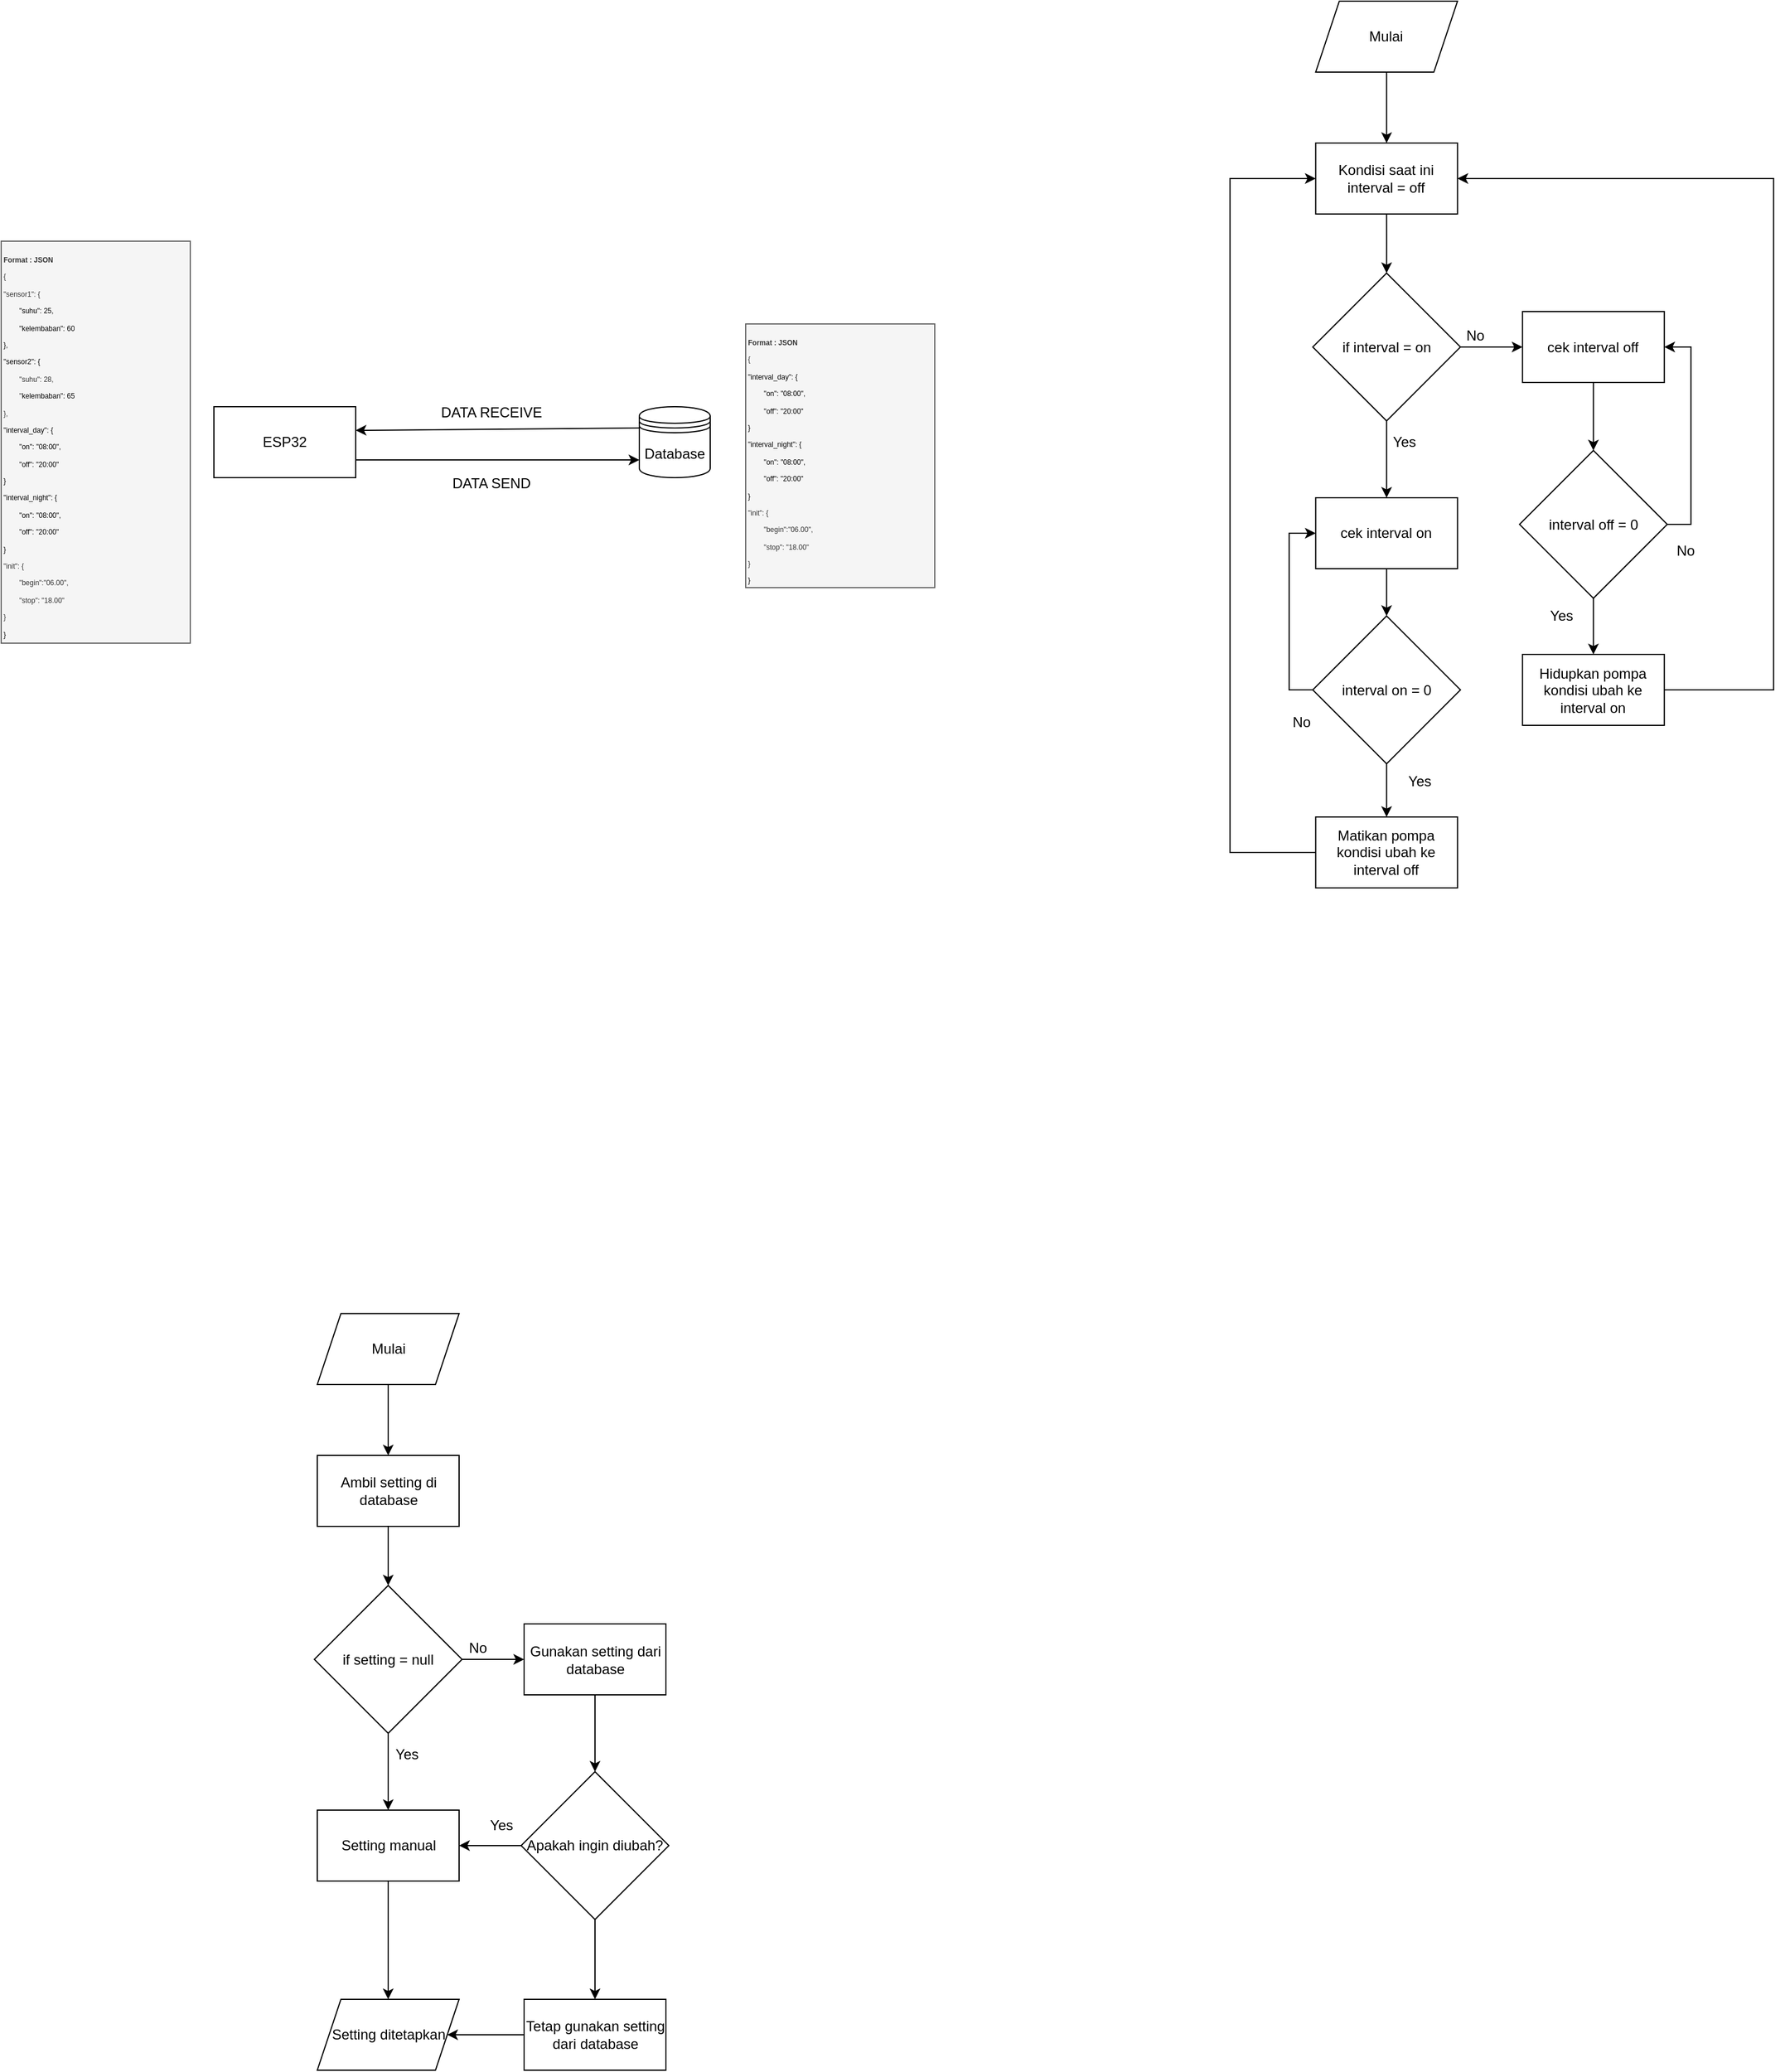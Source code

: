 <mxfile version="26.0.7">
  <diagram name="Page-1" id="QYykY3pMjm5H_T9S81lt">
    <mxGraphModel dx="2243" dy="2203" grid="1" gridSize="10" guides="1" tooltips="1" connect="1" arrows="1" fold="1" page="1" pageScale="1" pageWidth="850" pageHeight="1100" math="0" shadow="0">
      <root>
        <mxCell id="0" />
        <mxCell id="1" parent="0" />
        <mxCell id="L31MhltJ1lk3ZA7Ocww6-1" value="ESP32" style="rounded=0;whiteSpace=wrap;html=1;" vertex="1" parent="1">
          <mxGeometry x="210" y="493" width="120" height="60" as="geometry" />
        </mxCell>
        <mxCell id="L31MhltJ1lk3ZA7Ocww6-3" value="Database" style="shape=datastore;whiteSpace=wrap;html=1;" vertex="1" parent="1">
          <mxGeometry x="570" y="493" width="60" height="60" as="geometry" />
        </mxCell>
        <mxCell id="L31MhltJ1lk3ZA7Ocww6-6" value="" style="endArrow=classic;html=1;rounded=0;exitX=1;exitY=0.75;exitDx=0;exitDy=0;" edge="1" parent="1" source="L31MhltJ1lk3ZA7Ocww6-1">
          <mxGeometry width="50" height="50" relative="1" as="geometry">
            <mxPoint x="550" y="493" as="sourcePoint" />
            <mxPoint x="570" y="538" as="targetPoint" />
          </mxGeometry>
        </mxCell>
        <mxCell id="L31MhltJ1lk3ZA7Ocww6-7" value="" style="endArrow=classic;html=1;rounded=0;exitX=0;exitY=0.3;exitDx=0;exitDy=0;" edge="1" parent="1" source="L31MhltJ1lk3ZA7Ocww6-3">
          <mxGeometry width="50" height="50" relative="1" as="geometry">
            <mxPoint x="550" y="493" as="sourcePoint" />
            <mxPoint x="330" y="513" as="targetPoint" />
          </mxGeometry>
        </mxCell>
        <mxCell id="L31MhltJ1lk3ZA7Ocww6-9" value="DATA RECEIVE" style="text;html=1;align=center;verticalAlign=middle;whiteSpace=wrap;rounded=0;" vertex="1" parent="1">
          <mxGeometry x="390" y="483" width="110" height="30" as="geometry" />
        </mxCell>
        <mxCell id="L31MhltJ1lk3ZA7Ocww6-10" value="DATA SEND" style="text;html=1;align=center;verticalAlign=middle;whiteSpace=wrap;rounded=0;" vertex="1" parent="1">
          <mxGeometry x="390" y="543" width="110" height="30" as="geometry" />
        </mxCell>
        <mxCell id="L31MhltJ1lk3ZA7Ocww6-11" value="&lt;font style=&quot;font-size: 6px;&quot;&gt;&lt;b&gt;Format : JSON&lt;/b&gt;&lt;/font&gt;&lt;div&gt;&lt;span class=&quot;hljs-punctuation&quot;&gt;&lt;font style=&quot;font-size: 6px;&quot;&gt;{&lt;/font&gt;&lt;/span&gt;&lt;/div&gt;&lt;div&gt;&lt;font style=&quot;font-size: 6px;&quot;&gt;&lt;span class=&quot;hljs-attr&quot;&gt;&quot;sensor1&quot;&lt;/span&gt;&lt;span class=&quot;hljs-punctuation&quot;&gt;:&lt;/span&gt;&amp;nbsp;&lt;span class=&quot;hljs-punctuation&quot;&gt;{&lt;/span&gt;&amp;nbsp;&lt;/font&gt;&lt;/div&gt;&lt;div&gt;&lt;span style=&quot;font-size: 6px; background-color: transparent; color: light-dark(rgb(0, 0, 0), rgb(255, 255, 255));&quot; class=&quot;hljs-attr&quot;&gt;&lt;span style=&quot;white-space: pre;&quot;&gt;&#x9;&lt;/span&gt;&quot;suhu&quot;&lt;/span&gt;&lt;span style=&quot;font-size: 6px; background-color: transparent; color: light-dark(rgb(0, 0, 0), rgb(255, 255, 255));&quot; class=&quot;hljs-punctuation&quot;&gt;:&lt;/span&gt;&lt;span style=&quot;font-size: 6px; background-color: transparent; color: light-dark(rgb(0, 0, 0), rgb(255, 255, 255));&quot;&gt; &lt;/span&gt;&lt;span style=&quot;font-size: 6px; background-color: transparent; color: light-dark(rgb(0, 0, 0), rgb(255, 255, 255));&quot; class=&quot;hljs-number&quot;&gt;25&lt;/span&gt;&lt;span style=&quot;font-size: 6px; background-color: transparent; color: light-dark(rgb(0, 0, 0), rgb(255, 255, 255));&quot; class=&quot;hljs-punctuation&quot;&gt;,&lt;/span&gt;&lt;span style=&quot;font-size: 6px; background-color: transparent; color: light-dark(rgb(0, 0, 0), rgb(255, 255, 255));&quot;&gt;&amp;nbsp;&lt;/span&gt;&lt;/div&gt;&lt;div&gt;&lt;span style=&quot;font-size: 6px; background-color: transparent; color: light-dark(rgb(0, 0, 0), rgb(255, 255, 255));&quot;&gt;&lt;/span&gt;&lt;span style=&quot;font-size: 6px; background-color: transparent; color: light-dark(rgb(0, 0, 0), rgb(255, 255, 255));&quot; class=&quot;hljs-attr&quot;&gt;&lt;span style=&quot;white-space: pre;&quot;&gt;&#x9;&lt;/span&gt;&quot;kelembaban&quot;&lt;/span&gt;&lt;span style=&quot;font-size: 6px; background-color: transparent; color: light-dark(rgb(0, 0, 0), rgb(255, 255, 255));&quot; class=&quot;hljs-punctuation&quot;&gt;:&lt;/span&gt;&lt;span style=&quot;font-size: 6px; background-color: transparent; color: light-dark(rgb(0, 0, 0), rgb(255, 255, 255));&quot;&gt; &lt;/span&gt;&lt;span style=&quot;font-size: 6px; background-color: transparent; color: light-dark(rgb(0, 0, 0), rgb(255, 255, 255));&quot; class=&quot;hljs-number&quot;&gt;60&lt;/span&gt;&lt;span style=&quot;font-size: 6px; background-color: transparent; color: light-dark(rgb(0, 0, 0), rgb(255, 255, 255));&quot;&gt;&lt;br&gt;  &lt;/span&gt;&lt;span style=&quot;font-size: 6px; background-color: transparent; color: light-dark(rgb(0, 0, 0), rgb(255, 255, 255));&quot; class=&quot;hljs-punctuation&quot;&gt;}&lt;/span&gt;&lt;span style=&quot;font-size: 6px; background-color: transparent; color: light-dark(rgb(0, 0, 0), rgb(255, 255, 255));&quot; class=&quot;hljs-punctuation&quot;&gt;,&lt;/span&gt;&lt;span style=&quot;font-size: 6px; background-color: transparent; color: light-dark(rgb(0, 0, 0), rgb(255, 255, 255));&quot;&gt;&amp;nbsp;&lt;/span&gt;&lt;/div&gt;&lt;div&gt;&lt;span style=&quot;font-size: 6px; background-color: transparent; color: light-dark(rgb(0, 0, 0), rgb(255, 255, 255));&quot; class=&quot;hljs-attr&quot;&gt;&quot;sensor2&quot;&lt;/span&gt;&lt;span style=&quot;font-size: 6px; background-color: transparent; color: light-dark(rgb(0, 0, 0), rgb(255, 255, 255));&quot; class=&quot;hljs-punctuation&quot;&gt;:&lt;/span&gt;&lt;span style=&quot;font-size: 6px; background-color: transparent; color: light-dark(rgb(0, 0, 0), rgb(255, 255, 255));&quot;&gt; &lt;/span&gt;&lt;span style=&quot;font-size: 6px; background-color: transparent; color: light-dark(rgb(0, 0, 0), rgb(255, 255, 255));&quot; class=&quot;hljs-punctuation&quot;&gt;{&lt;/span&gt;&lt;span style=&quot;font-size: 6px; background-color: transparent; color: light-dark(rgb(0, 0, 0), rgb(255, 255, 255));&quot;&gt;&amp;nbsp;&lt;/span&gt;&lt;/div&gt;&lt;div&gt;&lt;font style=&quot;font-size: 6px;&quot;&gt;&lt;span class=&quot;hljs-attr&quot;&gt;&lt;span style=&quot;white-space: pre;&quot;&gt;&#x9;&lt;/span&gt;&quot;suhu&quot;&lt;/span&gt;&lt;span class=&quot;hljs-punctuation&quot;&gt;:&lt;/span&gt; &lt;span class=&quot;hljs-number&quot;&gt;28&lt;/span&gt;&lt;span class=&quot;hljs-punctuation&quot;&gt;,&lt;/span&gt;&lt;br&gt;    &lt;span class=&quot;hljs-attr&quot;&gt;&lt;span style=&quot;white-space: pre;&quot;&gt;&#x9;&lt;/span&gt;&quot;&lt;/span&gt;&lt;/font&gt;&lt;span style=&quot;font-size: 6px; background-color: transparent; color: light-dark(rgb(0, 0, 0), rgb(255, 255, 255));&quot; class=&quot;hljs-attr&quot;&gt;kelembaban&quot;&lt;/span&gt;&lt;span style=&quot;font-size: 6px; background-color: transparent; color: light-dark(rgb(0, 0, 0), rgb(255, 255, 255));&quot; class=&quot;hljs-punctuation&quot;&gt;:&lt;/span&gt;&lt;span style=&quot;font-size: 6px; background-color: transparent; color: light-dark(rgb(0, 0, 0), rgb(255, 255, 255));&quot;&gt; &lt;/span&gt;&lt;span style=&quot;font-size: 6px; background-color: transparent; color: light-dark(rgb(0, 0, 0), rgb(255, 255, 255));&quot; class=&quot;hljs-number&quot;&gt;65&lt;/span&gt;&lt;/div&gt;&lt;div&gt;&lt;font style=&quot;font-size: 6px;&quot;&gt;  &lt;span class=&quot;hljs-punctuation&quot;&gt;}&lt;/span&gt;&lt;span class=&quot;hljs-punctuation&quot;&gt;,&lt;/span&gt;&amp;nbsp;&lt;/font&gt;&lt;/div&gt;&lt;div&gt;&lt;span style=&quot;font-size: 6px; background-color: transparent; color: light-dark(rgb(0, 0, 0), rgb(255, 255, 255));&quot; class=&quot;hljs-attr&quot;&gt;&quot;interval_day&quot;&lt;/span&gt;&lt;span style=&quot;font-size: 6px; background-color: transparent; color: light-dark(rgb(0, 0, 0), rgb(255, 255, 255));&quot; class=&quot;hljs-punctuation&quot;&gt;:&lt;/span&gt;&lt;span style=&quot;font-size: 6px; background-color: transparent; color: light-dark(rgb(0, 0, 0), rgb(255, 255, 255));&quot;&gt; &lt;/span&gt;&lt;span style=&quot;font-size: 6px; background-color: transparent; color: light-dark(rgb(0, 0, 0), rgb(255, 255, 255));&quot; class=&quot;hljs-punctuation&quot;&gt;{&lt;/span&gt;&lt;span style=&quot;font-size: 6px; background-color: transparent; color: light-dark(rgb(0, 0, 0), rgb(255, 255, 255));&quot;&gt;&amp;nbsp;&lt;/span&gt;&lt;/div&gt;&lt;div&gt;&lt;font style=&quot;font-size: 6px;&quot;&gt;&lt;span style=&quot;background-color: transparent; color: light-dark(rgb(0, 0, 0), rgb(255, 255, 255));&quot;&gt;&lt;/span&gt;&lt;span style=&quot;background-color: transparent; color: light-dark(rgb(0, 0, 0), rgb(255, 255, 255));&quot; class=&quot;hljs-attr&quot;&gt;&lt;span style=&quot;white-space: pre;&quot;&gt;&#x9;&lt;/span&gt;&quot;on&quot;&lt;/span&gt;&lt;span style=&quot;background-color: transparent; color: light-dark(rgb(0, 0, 0), rgb(255, 255, 255));&quot; class=&quot;hljs-punctuation&quot;&gt;:&lt;/span&gt;&lt;span style=&quot;background-color: transparent; color: light-dark(rgb(0, 0, 0), rgb(255, 255, 255));&quot;&gt; &lt;/span&gt;&lt;span style=&quot;background-color: transparent; color: light-dark(rgb(0, 0, 0), rgb(255, 255, 255));&quot; class=&quot;hljs-string&quot;&gt;&quot;08:00&quot;&lt;/span&gt;&lt;span style=&quot;background-color: transparent; color: light-dark(rgb(0, 0, 0), rgb(255, 255, 255));&quot; class=&quot;hljs-punctuation&quot;&gt;,&lt;/span&gt;&lt;span style=&quot;background-color: transparent; color: light-dark(rgb(0, 0, 0), rgb(255, 255, 255));&quot;&gt;&amp;nbsp;&lt;/span&gt;&lt;/font&gt;&lt;/div&gt;&lt;div&gt;&lt;font style=&quot;font-size: 6px;&quot;&gt;&lt;span style=&quot;background-color: transparent; color: light-dark(rgb(0, 0, 0), rgb(255, 255, 255));&quot;&gt;&lt;/span&gt;&lt;span style=&quot;background-color: transparent; color: light-dark(rgb(0, 0, 0), rgb(255, 255, 255));&quot; class=&quot;hljs-attr&quot;&gt;&lt;span style=&quot;white-space: pre;&quot;&gt;&#x9;&lt;/span&gt;&quot;off&quot;&lt;/span&gt;&lt;span style=&quot;background-color: transparent; color: light-dark(rgb(0, 0, 0), rgb(255, 255, 255));&quot; class=&quot;hljs-punctuation&quot;&gt;:&lt;/span&gt;&lt;span style=&quot;background-color: transparent; color: light-dark(rgb(0, 0, 0), rgb(255, 255, 255));&quot;&gt; &lt;/span&gt;&lt;span style=&quot;background-color: transparent; color: light-dark(rgb(0, 0, 0), rgb(255, 255, 255));&quot; class=&quot;hljs-string&quot;&gt;&quot;20:00&quot;&lt;/span&gt;&lt;/font&gt;&lt;/div&gt;&lt;div&gt;&lt;font style=&quot;font-size: 6px;&quot;&gt;&lt;span style=&quot;background-color: transparent; color: light-dark(rgb(0, 0, 0), rgb(255, 255, 255));&quot; class=&quot;hljs-punctuation&quot;&gt;}&lt;/span&gt;&lt;/font&gt;&lt;/div&gt;&lt;div&gt;&lt;span style=&quot;font-size: 6px; background-color: transparent; color: light-dark(rgb(0, 0, 0), rgb(255, 255, 255));&quot; class=&quot;hljs-attr&quot;&gt;&quot;interval_night&quot;&lt;/span&gt;&lt;span style=&quot;font-size: 6px; background-color: transparent; color: light-dark(rgb(0, 0, 0), rgb(255, 255, 255));&quot; class=&quot;hljs-punctuation&quot;&gt;:&lt;/span&gt;&lt;span style=&quot;font-size: 6px; background-color: transparent; color: light-dark(rgb(0, 0, 0), rgb(255, 255, 255));&quot;&gt;&amp;nbsp;&lt;/span&gt;&lt;span style=&quot;font-size: 6px; background-color: transparent; color: light-dark(rgb(0, 0, 0), rgb(255, 255, 255));&quot; class=&quot;hljs-punctuation&quot;&gt;{&lt;/span&gt;&lt;span style=&quot;font-size: 6px; background-color: transparent; color: light-dark(rgb(0, 0, 0), rgb(255, 255, 255));&quot;&gt;&amp;nbsp;&lt;/span&gt;&lt;/div&gt;&lt;div&gt;&lt;font style=&quot;font-size: 6px;&quot;&gt;&lt;span style=&quot;background-color: transparent; color: light-dark(rgb(0, 0, 0), rgb(255, 255, 255));&quot;&gt;&lt;/span&gt;&lt;span style=&quot;background-color: transparent; color: light-dark(rgb(0, 0, 0), rgb(255, 255, 255));&quot; class=&quot;hljs-attr&quot;&gt;&lt;span style=&quot;white-space: pre;&quot;&gt;&#x9;&lt;/span&gt;&quot;on&quot;&lt;/span&gt;&lt;span style=&quot;background-color: transparent; color: light-dark(rgb(0, 0, 0), rgb(255, 255, 255));&quot; class=&quot;hljs-punctuation&quot;&gt;:&lt;/span&gt;&lt;span style=&quot;background-color: transparent; color: light-dark(rgb(0, 0, 0), rgb(255, 255, 255));&quot;&gt;&amp;nbsp;&lt;/span&gt;&lt;span style=&quot;background-color: transparent; color: light-dark(rgb(0, 0, 0), rgb(255, 255, 255));&quot; class=&quot;hljs-string&quot;&gt;&quot;08:00&quot;&lt;/span&gt;&lt;span style=&quot;background-color: transparent; color: light-dark(rgb(0, 0, 0), rgb(255, 255, 255));&quot; class=&quot;hljs-punctuation&quot;&gt;,&lt;/span&gt;&lt;span style=&quot;background-color: transparent; color: light-dark(rgb(0, 0, 0), rgb(255, 255, 255));&quot;&gt;&amp;nbsp;&lt;/span&gt;&lt;/font&gt;&lt;/div&gt;&lt;div&gt;&lt;font style=&quot;font-size: 6px;&quot;&gt;&lt;span style=&quot;background-color: transparent; color: light-dark(rgb(0, 0, 0), rgb(255, 255, 255));&quot;&gt;&lt;/span&gt;&lt;span style=&quot;background-color: transparent; color: light-dark(rgb(0, 0, 0), rgb(255, 255, 255));&quot; class=&quot;hljs-attr&quot;&gt;&lt;span style=&quot;white-space: pre;&quot;&gt;&#x9;&lt;/span&gt;&quot;off&quot;&lt;/span&gt;&lt;span style=&quot;background-color: transparent; color: light-dark(rgb(0, 0, 0), rgb(255, 255, 255));&quot; class=&quot;hljs-punctuation&quot;&gt;:&lt;/span&gt;&lt;span style=&quot;background-color: transparent; color: light-dark(rgb(0, 0, 0), rgb(255, 255, 255));&quot;&gt;&amp;nbsp;&lt;/span&gt;&lt;span style=&quot;background-color: transparent; color: light-dark(rgb(0, 0, 0), rgb(255, 255, 255));&quot; class=&quot;hljs-string&quot;&gt;&quot;20:00&quot;&lt;/span&gt;&lt;/font&gt;&lt;/div&gt;&lt;div&gt;&lt;font style=&quot;font-size: 6px;&quot;&gt;&lt;span style=&quot;background-color: transparent; color: light-dark(rgb(0, 0, 0), rgb(255, 255, 255));&quot; class=&quot;hljs-punctuation&quot;&gt;}&lt;/span&gt;&lt;span style=&quot;background-color: transparent; color: light-dark(rgb(0, 0, 0), rgb(255, 255, 255));&quot;&gt;&amp;nbsp;&lt;/span&gt;&lt;/font&gt;&lt;span style=&quot;background-color: transparent; color: light-dark(rgb(0, 0, 0), rgb(255, 255, 255)); font-size: 6px;&quot;&gt;&amp;nbsp;&lt;/span&gt;&lt;/div&gt;&lt;div&gt;&lt;span style=&quot;font-size: 6px;&quot;&gt;&quot;init&quot;: {&lt;/span&gt;&lt;/div&gt;&lt;div&gt;&lt;span style=&quot;font-size: 6px;&quot;&gt;&lt;span style=&quot;white-space: pre;&quot;&gt;&#x9;&lt;/span&gt;&quot;begin&quot;:&quot;06.00&quot;,&lt;/span&gt;&lt;/div&gt;&lt;div&gt;&lt;span style=&quot;font-size: 6px;&quot;&gt;&lt;span style=&quot;white-space: pre;&quot;&gt;&#x9;&lt;/span&gt;&quot;stop&quot;: &quot;18.00&quot;&lt;/span&gt;&lt;/div&gt;&lt;div&gt;&lt;span style=&quot;font-size: 6px;&quot;&gt;}&lt;/span&gt;&lt;/div&gt;&lt;div&gt;&lt;span style=&quot;background-color: transparent; color: light-dark(rgb(0, 0, 0), rgb(255, 255, 255));&quot; class=&quot;hljs-punctuation&quot;&gt;&lt;font style=&quot;font-size: 6px;&quot;&gt;}&lt;/font&gt;&lt;/span&gt;&lt;/div&gt;" style="text;html=1;whiteSpace=wrap;overflow=hidden;rounded=0;fillColor=#f5f5f5;fontColor=#333333;strokeColor=#666666;" vertex="1" parent="1">
          <mxGeometry x="30" y="353" width="160" height="340" as="geometry" />
        </mxCell>
        <mxCell id="L31MhltJ1lk3ZA7Ocww6-12" value="&lt;font style=&quot;font-size: 6px;&quot;&gt;&lt;b&gt;Format : JSON&lt;/b&gt;&lt;/font&gt;&lt;div&gt;&lt;span class=&quot;hljs-punctuation&quot;&gt;&lt;font style=&quot;font-size: 6px;&quot;&gt;{&lt;/font&gt;&lt;/span&gt;&lt;/div&gt;&lt;div&gt;&lt;span style=&quot;font-size: 6px; background-color: transparent; color: light-dark(rgb(0, 0, 0), rgb(255, 255, 255));&quot; class=&quot;hljs-attr&quot;&gt;&quot;interval_day&quot;&lt;/span&gt;&lt;span style=&quot;font-size: 6px; background-color: transparent; color: light-dark(rgb(0, 0, 0), rgb(255, 255, 255));&quot; class=&quot;hljs-punctuation&quot;&gt;:&lt;/span&gt;&lt;span style=&quot;font-size: 6px; background-color: transparent; color: light-dark(rgb(0, 0, 0), rgb(255, 255, 255));&quot;&gt; &lt;/span&gt;&lt;span style=&quot;font-size: 6px; background-color: transparent; color: light-dark(rgb(0, 0, 0), rgb(255, 255, 255));&quot; class=&quot;hljs-punctuation&quot;&gt;{&lt;/span&gt;&lt;span style=&quot;font-size: 6px; background-color: transparent; color: light-dark(rgb(0, 0, 0), rgb(255, 255, 255));&quot;&gt;&amp;nbsp;&lt;/span&gt;&lt;/div&gt;&lt;div&gt;&lt;font style=&quot;font-size: 6px;&quot;&gt;&lt;span style=&quot;background-color: transparent; color: light-dark(rgb(0, 0, 0), rgb(255, 255, 255));&quot;&gt;&lt;/span&gt;&lt;span style=&quot;background-color: transparent; color: light-dark(rgb(0, 0, 0), rgb(255, 255, 255));&quot; class=&quot;hljs-attr&quot;&gt;&lt;span style=&quot;white-space: pre;&quot;&gt;&#x9;&lt;/span&gt;&quot;on&quot;&lt;/span&gt;&lt;span style=&quot;background-color: transparent; color: light-dark(rgb(0, 0, 0), rgb(255, 255, 255));&quot; class=&quot;hljs-punctuation&quot;&gt;:&lt;/span&gt;&lt;span style=&quot;background-color: transparent; color: light-dark(rgb(0, 0, 0), rgb(255, 255, 255));&quot;&gt; &lt;/span&gt;&lt;span style=&quot;background-color: transparent; color: light-dark(rgb(0, 0, 0), rgb(255, 255, 255));&quot; class=&quot;hljs-string&quot;&gt;&quot;08:00&quot;&lt;/span&gt;&lt;span style=&quot;background-color: transparent; color: light-dark(rgb(0, 0, 0), rgb(255, 255, 255));&quot; class=&quot;hljs-punctuation&quot;&gt;,&lt;/span&gt;&lt;span style=&quot;background-color: transparent; color: light-dark(rgb(0, 0, 0), rgb(255, 255, 255));&quot;&gt;&amp;nbsp;&lt;/span&gt;&lt;/font&gt;&lt;/div&gt;&lt;div&gt;&lt;font style=&quot;font-size: 6px;&quot;&gt;&lt;span style=&quot;background-color: transparent; color: light-dark(rgb(0, 0, 0), rgb(255, 255, 255));&quot;&gt;&lt;/span&gt;&lt;span style=&quot;background-color: transparent; color: light-dark(rgb(0, 0, 0), rgb(255, 255, 255));&quot; class=&quot;hljs-attr&quot;&gt;&lt;span style=&quot;white-space: pre;&quot;&gt;&#x9;&lt;/span&gt;&quot;off&quot;&lt;/span&gt;&lt;span style=&quot;background-color: transparent; color: light-dark(rgb(0, 0, 0), rgb(255, 255, 255));&quot; class=&quot;hljs-punctuation&quot;&gt;:&lt;/span&gt;&lt;span style=&quot;background-color: transparent; color: light-dark(rgb(0, 0, 0), rgb(255, 255, 255));&quot;&gt; &lt;/span&gt;&lt;span style=&quot;background-color: transparent; color: light-dark(rgb(0, 0, 0), rgb(255, 255, 255));&quot; class=&quot;hljs-string&quot;&gt;&quot;20:00&quot;&lt;/span&gt;&lt;/font&gt;&lt;/div&gt;&lt;div&gt;&lt;font style=&quot;font-size: 6px;&quot;&gt;&lt;span style=&quot;background-color: transparent; color: light-dark(rgb(0, 0, 0), rgb(255, 255, 255));&quot; class=&quot;hljs-punctuation&quot;&gt;}&lt;/span&gt;&lt;/font&gt;&lt;/div&gt;&lt;div&gt;&lt;span style=&quot;font-size: 6px; background-color: transparent; color: light-dark(rgb(0, 0, 0), rgb(255, 255, 255));&quot; class=&quot;hljs-attr&quot;&gt;&quot;interval_night&quot;&lt;/span&gt;&lt;span style=&quot;font-size: 6px; background-color: transparent; color: light-dark(rgb(0, 0, 0), rgb(255, 255, 255));&quot; class=&quot;hljs-punctuation&quot;&gt;:&lt;/span&gt;&lt;span style=&quot;font-size: 6px; background-color: transparent; color: light-dark(rgb(0, 0, 0), rgb(255, 255, 255));&quot;&gt;&amp;nbsp;&lt;/span&gt;&lt;span style=&quot;font-size: 6px; background-color: transparent; color: light-dark(rgb(0, 0, 0), rgb(255, 255, 255));&quot; class=&quot;hljs-punctuation&quot;&gt;{&lt;/span&gt;&lt;span style=&quot;font-size: 6px; background-color: transparent; color: light-dark(rgb(0, 0, 0), rgb(255, 255, 255));&quot;&gt;&amp;nbsp;&lt;/span&gt;&lt;/div&gt;&lt;div&gt;&lt;font style=&quot;font-size: 6px;&quot;&gt;&lt;span style=&quot;background-color: transparent; color: light-dark(rgb(0, 0, 0), rgb(255, 255, 255));&quot;&gt;&lt;/span&gt;&lt;span style=&quot;background-color: transparent; color: light-dark(rgb(0, 0, 0), rgb(255, 255, 255));&quot; class=&quot;hljs-attr&quot;&gt;&lt;span style=&quot;white-space: pre;&quot;&gt;&#x9;&lt;/span&gt;&quot;on&quot;&lt;/span&gt;&lt;span style=&quot;background-color: transparent; color: light-dark(rgb(0, 0, 0), rgb(255, 255, 255));&quot; class=&quot;hljs-punctuation&quot;&gt;:&lt;/span&gt;&lt;span style=&quot;background-color: transparent; color: light-dark(rgb(0, 0, 0), rgb(255, 255, 255));&quot;&gt;&amp;nbsp;&lt;/span&gt;&lt;span style=&quot;background-color: transparent; color: light-dark(rgb(0, 0, 0), rgb(255, 255, 255));&quot; class=&quot;hljs-string&quot;&gt;&quot;08:00&quot;&lt;/span&gt;&lt;span style=&quot;background-color: transparent; color: light-dark(rgb(0, 0, 0), rgb(255, 255, 255));&quot; class=&quot;hljs-punctuation&quot;&gt;,&lt;/span&gt;&lt;span style=&quot;background-color: transparent; color: light-dark(rgb(0, 0, 0), rgb(255, 255, 255));&quot;&gt;&amp;nbsp;&lt;/span&gt;&lt;/font&gt;&lt;/div&gt;&lt;div&gt;&lt;font style=&quot;font-size: 6px;&quot;&gt;&lt;span style=&quot;background-color: transparent; color: light-dark(rgb(0, 0, 0), rgb(255, 255, 255));&quot;&gt;&lt;/span&gt;&lt;span style=&quot;background-color: transparent; color: light-dark(rgb(0, 0, 0), rgb(255, 255, 255));&quot; class=&quot;hljs-attr&quot;&gt;&lt;span style=&quot;white-space: pre;&quot;&gt;&#x9;&lt;/span&gt;&quot;off&quot;&lt;/span&gt;&lt;span style=&quot;background-color: transparent; color: light-dark(rgb(0, 0, 0), rgb(255, 255, 255));&quot; class=&quot;hljs-punctuation&quot;&gt;:&lt;/span&gt;&lt;span style=&quot;background-color: transparent; color: light-dark(rgb(0, 0, 0), rgb(255, 255, 255));&quot;&gt;&amp;nbsp;&lt;/span&gt;&lt;span style=&quot;background-color: transparent; color: light-dark(rgb(0, 0, 0), rgb(255, 255, 255));&quot; class=&quot;hljs-string&quot;&gt;&quot;20:00&quot;&lt;/span&gt;&lt;/font&gt;&lt;/div&gt;&lt;div&gt;&lt;font style=&quot;font-size: 6px;&quot;&gt;&lt;span style=&quot;background-color: transparent; color: light-dark(rgb(0, 0, 0), rgb(255, 255, 255));&quot; class=&quot;hljs-punctuation&quot;&gt;}&lt;/span&gt;&lt;span style=&quot;background-color: transparent; color: light-dark(rgb(0, 0, 0), rgb(255, 255, 255));&quot;&gt;&amp;nbsp;&lt;/span&gt;&lt;/font&gt;&lt;span style=&quot;background-color: transparent; color: light-dark(rgb(0, 0, 0), rgb(255, 255, 255)); font-size: 6px;&quot;&gt;&amp;nbsp;&lt;/span&gt;&lt;/div&gt;&lt;div&gt;&lt;span style=&quot;font-size: 6px;&quot;&gt;&quot;init&quot;: {&lt;/span&gt;&lt;/div&gt;&lt;div&gt;&lt;span style=&quot;font-size: 6px;&quot;&gt;&lt;span style=&quot;white-space: pre;&quot;&gt;&#x9;&lt;/span&gt;&quot;begin&quot;:&quot;06.00&quot;,&lt;/span&gt;&lt;/div&gt;&lt;div&gt;&lt;span style=&quot;font-size: 6px;&quot;&gt;&lt;span style=&quot;white-space: pre;&quot;&gt;&#x9;&lt;/span&gt;&quot;stop&quot;: &quot;18.00&quot;&lt;/span&gt;&lt;/div&gt;&lt;div&gt;&lt;span style=&quot;font-size: 6px;&quot;&gt;}&lt;/span&gt;&lt;/div&gt;&lt;div&gt;&lt;span style=&quot;background-color: transparent; color: light-dark(rgb(0, 0, 0), rgb(255, 255, 255));&quot; class=&quot;hljs-punctuation&quot;&gt;&lt;font style=&quot;font-size: 6px;&quot;&gt;}&lt;/font&gt;&lt;/span&gt;&lt;/div&gt;" style="text;html=1;whiteSpace=wrap;overflow=hidden;rounded=0;fillColor=#f5f5f5;fontColor=#333333;strokeColor=#666666;" vertex="1" parent="1">
          <mxGeometry x="660" y="423" width="160" height="223" as="geometry" />
        </mxCell>
        <mxCell id="L31MhltJ1lk3ZA7Ocww6-13" value="Setting ditetapkan" style="shape=parallelogram;perimeter=parallelogramPerimeter;whiteSpace=wrap;html=1;fixedSize=1;" vertex="1" parent="1">
          <mxGeometry x="297.5" y="1840" width="120" height="60" as="geometry" />
        </mxCell>
        <mxCell id="L31MhltJ1lk3ZA7Ocww6-21" style="edgeStyle=orthogonalEdgeStyle;rounded=0;orthogonalLoop=1;jettySize=auto;html=1;exitX=0.5;exitY=1;exitDx=0;exitDy=0;entryX=0.5;entryY=0;entryDx=0;entryDy=0;" edge="1" parent="1" source="L31MhltJ1lk3ZA7Ocww6-15">
          <mxGeometry relative="1" as="geometry">
            <mxPoint x="357.5" y="1490" as="targetPoint" />
          </mxGeometry>
        </mxCell>
        <mxCell id="L31MhltJ1lk3ZA7Ocww6-15" value="Ambil setting di database" style="rounded=0;whiteSpace=wrap;html=1;" vertex="1" parent="1">
          <mxGeometry x="297.5" y="1380" width="120" height="60" as="geometry" />
        </mxCell>
        <mxCell id="L31MhltJ1lk3ZA7Ocww6-25" style="edgeStyle=orthogonalEdgeStyle;rounded=0;orthogonalLoop=1;jettySize=auto;html=1;exitX=0.5;exitY=1;exitDx=0;exitDy=0;entryX=0.5;entryY=0;entryDx=0;entryDy=0;" edge="1" parent="1" source="L31MhltJ1lk3ZA7Ocww6-22" target="L31MhltJ1lk3ZA7Ocww6-23">
          <mxGeometry relative="1" as="geometry" />
        </mxCell>
        <mxCell id="L31MhltJ1lk3ZA7Ocww6-28" style="edgeStyle=orthogonalEdgeStyle;rounded=0;orthogonalLoop=1;jettySize=auto;html=1;exitX=1;exitY=0.5;exitDx=0;exitDy=0;entryX=0;entryY=0.5;entryDx=0;entryDy=0;" edge="1" parent="1" source="L31MhltJ1lk3ZA7Ocww6-22" target="L31MhltJ1lk3ZA7Ocww6-27">
          <mxGeometry relative="1" as="geometry" />
        </mxCell>
        <mxCell id="L31MhltJ1lk3ZA7Ocww6-22" value="if setting = null" style="rhombus;whiteSpace=wrap;html=1;" vertex="1" parent="1">
          <mxGeometry x="295" y="1490" width="125" height="125" as="geometry" />
        </mxCell>
        <mxCell id="L31MhltJ1lk3ZA7Ocww6-30" style="edgeStyle=orthogonalEdgeStyle;rounded=0;orthogonalLoop=1;jettySize=auto;html=1;exitX=0.5;exitY=1;exitDx=0;exitDy=0;entryX=0.5;entryY=0;entryDx=0;entryDy=0;" edge="1" parent="1" source="L31MhltJ1lk3ZA7Ocww6-23" target="L31MhltJ1lk3ZA7Ocww6-13">
          <mxGeometry relative="1" as="geometry" />
        </mxCell>
        <mxCell id="L31MhltJ1lk3ZA7Ocww6-23" value="Setting manual" style="rounded=0;whiteSpace=wrap;html=1;" vertex="1" parent="1">
          <mxGeometry x="297.5" y="1680" width="120" height="60" as="geometry" />
        </mxCell>
        <mxCell id="L31MhltJ1lk3ZA7Ocww6-26" value="Yes" style="text;html=1;align=center;verticalAlign=middle;resizable=0;points=[];autosize=1;strokeColor=none;fillColor=none;" vertex="1" parent="1">
          <mxGeometry x="352.5" y="1618" width="40" height="30" as="geometry" />
        </mxCell>
        <mxCell id="L31MhltJ1lk3ZA7Ocww6-32" style="edgeStyle=orthogonalEdgeStyle;rounded=0;orthogonalLoop=1;jettySize=auto;html=1;entryX=0.5;entryY=0;entryDx=0;entryDy=0;" edge="1" parent="1" source="L31MhltJ1lk3ZA7Ocww6-27" target="L31MhltJ1lk3ZA7Ocww6-31">
          <mxGeometry relative="1" as="geometry" />
        </mxCell>
        <mxCell id="L31MhltJ1lk3ZA7Ocww6-27" value="Gunakan setting dari database" style="rounded=0;whiteSpace=wrap;html=1;" vertex="1" parent="1">
          <mxGeometry x="472.5" y="1522.5" width="120" height="60" as="geometry" />
        </mxCell>
        <mxCell id="L31MhltJ1lk3ZA7Ocww6-29" value="No" style="text;html=1;align=center;verticalAlign=middle;resizable=0;points=[];autosize=1;strokeColor=none;fillColor=none;" vertex="1" parent="1">
          <mxGeometry x="412.5" y="1528" width="40" height="30" as="geometry" />
        </mxCell>
        <mxCell id="L31MhltJ1lk3ZA7Ocww6-33" style="edgeStyle=orthogonalEdgeStyle;rounded=0;orthogonalLoop=1;jettySize=auto;html=1;entryX=1;entryY=0.5;entryDx=0;entryDy=0;" edge="1" parent="1" source="L31MhltJ1lk3ZA7Ocww6-31" target="L31MhltJ1lk3ZA7Ocww6-23">
          <mxGeometry relative="1" as="geometry" />
        </mxCell>
        <mxCell id="L31MhltJ1lk3ZA7Ocww6-36" style="edgeStyle=orthogonalEdgeStyle;rounded=0;orthogonalLoop=1;jettySize=auto;html=1;" edge="1" parent="1" source="L31MhltJ1lk3ZA7Ocww6-31" target="L31MhltJ1lk3ZA7Ocww6-35">
          <mxGeometry relative="1" as="geometry" />
        </mxCell>
        <mxCell id="L31MhltJ1lk3ZA7Ocww6-31" value="Apakah ingin diubah?" style="rhombus;whiteSpace=wrap;html=1;" vertex="1" parent="1">
          <mxGeometry x="470" y="1647.5" width="125" height="125" as="geometry" />
        </mxCell>
        <mxCell id="L31MhltJ1lk3ZA7Ocww6-34" value="Yes" style="text;html=1;align=center;verticalAlign=middle;resizable=0;points=[];autosize=1;strokeColor=none;fillColor=none;" vertex="1" parent="1">
          <mxGeometry x="432.5" y="1678" width="40" height="30" as="geometry" />
        </mxCell>
        <mxCell id="L31MhltJ1lk3ZA7Ocww6-37" style="edgeStyle=orthogonalEdgeStyle;rounded=0;orthogonalLoop=1;jettySize=auto;html=1;entryX=1;entryY=0.5;entryDx=0;entryDy=0;" edge="1" parent="1" source="L31MhltJ1lk3ZA7Ocww6-35" target="L31MhltJ1lk3ZA7Ocww6-13">
          <mxGeometry relative="1" as="geometry" />
        </mxCell>
        <mxCell id="L31MhltJ1lk3ZA7Ocww6-35" value="Tetap gunakan setting dari database" style="rounded=0;whiteSpace=wrap;html=1;" vertex="1" parent="1">
          <mxGeometry x="472.5" y="1840" width="120" height="60" as="geometry" />
        </mxCell>
        <mxCell id="L31MhltJ1lk3ZA7Ocww6-39" style="edgeStyle=orthogonalEdgeStyle;rounded=0;orthogonalLoop=1;jettySize=auto;html=1;entryX=0.5;entryY=0;entryDx=0;entryDy=0;" edge="1" parent="1" source="L31MhltJ1lk3ZA7Ocww6-38" target="L31MhltJ1lk3ZA7Ocww6-15">
          <mxGeometry relative="1" as="geometry" />
        </mxCell>
        <mxCell id="L31MhltJ1lk3ZA7Ocww6-38" value="Mulai" style="shape=parallelogram;perimeter=parallelogramPerimeter;whiteSpace=wrap;html=1;fixedSize=1;" vertex="1" parent="1">
          <mxGeometry x="297.5" y="1260" width="120" height="60" as="geometry" />
        </mxCell>
        <mxCell id="L31MhltJ1lk3ZA7Ocww6-42" style="edgeStyle=orthogonalEdgeStyle;rounded=0;orthogonalLoop=1;jettySize=auto;html=1;exitX=0.5;exitY=1;exitDx=0;exitDy=0;entryX=0.5;entryY=0;entryDx=0;entryDy=0;" edge="1" parent="1" source="L31MhltJ1lk3ZA7Ocww6-43">
          <mxGeometry relative="1" as="geometry">
            <mxPoint x="1202.36" y="380" as="targetPoint" />
          </mxGeometry>
        </mxCell>
        <mxCell id="L31MhltJ1lk3ZA7Ocww6-43" value="Kondisi saat ini&lt;div&gt;interval = off&lt;/div&gt;" style="rounded=0;whiteSpace=wrap;html=1;" vertex="1" parent="1">
          <mxGeometry x="1142.36" y="270" width="120" height="60" as="geometry" />
        </mxCell>
        <mxCell id="L31MhltJ1lk3ZA7Ocww6-44" style="edgeStyle=orthogonalEdgeStyle;rounded=0;orthogonalLoop=1;jettySize=auto;html=1;exitX=0.5;exitY=1;exitDx=0;exitDy=0;entryX=0.5;entryY=0;entryDx=0;entryDy=0;" edge="1" parent="1" source="L31MhltJ1lk3ZA7Ocww6-46" target="L31MhltJ1lk3ZA7Ocww6-48">
          <mxGeometry relative="1" as="geometry" />
        </mxCell>
        <mxCell id="L31MhltJ1lk3ZA7Ocww6-45" style="edgeStyle=orthogonalEdgeStyle;rounded=0;orthogonalLoop=1;jettySize=auto;html=1;exitX=1;exitY=0.5;exitDx=0;exitDy=0;entryX=0;entryY=0.5;entryDx=0;entryDy=0;" edge="1" parent="1" source="L31MhltJ1lk3ZA7Ocww6-46" target="L31MhltJ1lk3ZA7Ocww6-51">
          <mxGeometry relative="1" as="geometry" />
        </mxCell>
        <mxCell id="L31MhltJ1lk3ZA7Ocww6-46" value="if interval = on" style="rhombus;whiteSpace=wrap;html=1;" vertex="1" parent="1">
          <mxGeometry x="1139.86" y="380" width="125" height="125" as="geometry" />
        </mxCell>
        <mxCell id="L31MhltJ1lk3ZA7Ocww6-63" style="edgeStyle=orthogonalEdgeStyle;rounded=0;orthogonalLoop=1;jettySize=auto;html=1;entryX=0.5;entryY=0;entryDx=0;entryDy=0;" edge="1" parent="1" source="L31MhltJ1lk3ZA7Ocww6-48" target="L31MhltJ1lk3ZA7Ocww6-62">
          <mxGeometry relative="1" as="geometry" />
        </mxCell>
        <mxCell id="L31MhltJ1lk3ZA7Ocww6-48" value="cek interval on" style="rounded=0;whiteSpace=wrap;html=1;" vertex="1" parent="1">
          <mxGeometry x="1142.36" y="570" width="120" height="60" as="geometry" />
        </mxCell>
        <mxCell id="L31MhltJ1lk3ZA7Ocww6-49" value="Yes" style="text;html=1;align=center;verticalAlign=middle;resizable=0;points=[];autosize=1;strokeColor=none;fillColor=none;" vertex="1" parent="1">
          <mxGeometry x="1197.36" y="508" width="40" height="30" as="geometry" />
        </mxCell>
        <mxCell id="L31MhltJ1lk3ZA7Ocww6-64" value="" style="edgeStyle=orthogonalEdgeStyle;rounded=0;orthogonalLoop=1;jettySize=auto;html=1;" edge="1" parent="1" source="L31MhltJ1lk3ZA7Ocww6-51" target="L31MhltJ1lk3ZA7Ocww6-55">
          <mxGeometry relative="1" as="geometry" />
        </mxCell>
        <mxCell id="L31MhltJ1lk3ZA7Ocww6-51" value="cek interval off" style="rounded=0;whiteSpace=wrap;html=1;" vertex="1" parent="1">
          <mxGeometry x="1317.36" y="412.5" width="120" height="60" as="geometry" />
        </mxCell>
        <mxCell id="L31MhltJ1lk3ZA7Ocww6-52" value="No" style="text;html=1;align=center;verticalAlign=middle;resizable=0;points=[];autosize=1;strokeColor=none;fillColor=none;" vertex="1" parent="1">
          <mxGeometry x="1257.36" y="418" width="40" height="30" as="geometry" />
        </mxCell>
        <mxCell id="L31MhltJ1lk3ZA7Ocww6-68" value="" style="edgeStyle=orthogonalEdgeStyle;rounded=0;orthogonalLoop=1;jettySize=auto;html=1;" edge="1" parent="1" source="L31MhltJ1lk3ZA7Ocww6-55" target="L31MhltJ1lk3ZA7Ocww6-66">
          <mxGeometry relative="1" as="geometry" />
        </mxCell>
        <mxCell id="L31MhltJ1lk3ZA7Ocww6-69" style="edgeStyle=orthogonalEdgeStyle;rounded=0;orthogonalLoop=1;jettySize=auto;html=1;exitX=1;exitY=0.5;exitDx=0;exitDy=0;entryX=1;entryY=0.5;entryDx=0;entryDy=0;" edge="1" parent="1" source="L31MhltJ1lk3ZA7Ocww6-55" target="L31MhltJ1lk3ZA7Ocww6-51">
          <mxGeometry relative="1" as="geometry" />
        </mxCell>
        <mxCell id="L31MhltJ1lk3ZA7Ocww6-55" value="interval off = 0" style="rhombus;whiteSpace=wrap;html=1;" vertex="1" parent="1">
          <mxGeometry x="1314.86" y="530" width="125" height="125" as="geometry" />
        </mxCell>
        <mxCell id="L31MhltJ1lk3ZA7Ocww6-59" style="edgeStyle=orthogonalEdgeStyle;rounded=0;orthogonalLoop=1;jettySize=auto;html=1;entryX=0.5;entryY=0;entryDx=0;entryDy=0;" edge="1" parent="1" source="L31MhltJ1lk3ZA7Ocww6-60" target="L31MhltJ1lk3ZA7Ocww6-43">
          <mxGeometry relative="1" as="geometry" />
        </mxCell>
        <mxCell id="L31MhltJ1lk3ZA7Ocww6-60" value="Mulai" style="shape=parallelogram;perimeter=parallelogramPerimeter;whiteSpace=wrap;html=1;fixedSize=1;" vertex="1" parent="1">
          <mxGeometry x="1142.36" y="150" width="120" height="60" as="geometry" />
        </mxCell>
        <mxCell id="L31MhltJ1lk3ZA7Ocww6-67" style="edgeStyle=orthogonalEdgeStyle;rounded=0;orthogonalLoop=1;jettySize=auto;html=1;" edge="1" parent="1" source="L31MhltJ1lk3ZA7Ocww6-62" target="L31MhltJ1lk3ZA7Ocww6-65">
          <mxGeometry relative="1" as="geometry" />
        </mxCell>
        <mxCell id="L31MhltJ1lk3ZA7Ocww6-72" style="edgeStyle=orthogonalEdgeStyle;rounded=0;orthogonalLoop=1;jettySize=auto;html=1;exitX=0;exitY=0.5;exitDx=0;exitDy=0;entryX=0;entryY=0.5;entryDx=0;entryDy=0;" edge="1" parent="1" source="L31MhltJ1lk3ZA7Ocww6-62" target="L31MhltJ1lk3ZA7Ocww6-48">
          <mxGeometry relative="1" as="geometry" />
        </mxCell>
        <mxCell id="L31MhltJ1lk3ZA7Ocww6-62" value="interval on = 0" style="rhombus;whiteSpace=wrap;html=1;" vertex="1" parent="1">
          <mxGeometry x="1139.86" y="670" width="125" height="125" as="geometry" />
        </mxCell>
        <mxCell id="L31MhltJ1lk3ZA7Ocww6-78" style="edgeStyle=orthogonalEdgeStyle;rounded=0;orthogonalLoop=1;jettySize=auto;html=1;entryX=0;entryY=0.5;entryDx=0;entryDy=0;" edge="1" parent="1" source="L31MhltJ1lk3ZA7Ocww6-65" target="L31MhltJ1lk3ZA7Ocww6-43">
          <mxGeometry relative="1" as="geometry">
            <Array as="points">
              <mxPoint x="1069.86" y="870" />
              <mxPoint x="1069.86" y="300" />
            </Array>
          </mxGeometry>
        </mxCell>
        <mxCell id="L31MhltJ1lk3ZA7Ocww6-65" value="&lt;div&gt;Matikan pompa&lt;/div&gt;kondisi ubah ke interval off" style="rounded=0;whiteSpace=wrap;html=1;" vertex="1" parent="1">
          <mxGeometry x="1142.36" y="840" width="120" height="60" as="geometry" />
        </mxCell>
        <mxCell id="L31MhltJ1lk3ZA7Ocww6-76" style="edgeStyle=orthogonalEdgeStyle;rounded=0;orthogonalLoop=1;jettySize=auto;html=1;entryX=1;entryY=0.5;entryDx=0;entryDy=0;" edge="1" parent="1" source="L31MhltJ1lk3ZA7Ocww6-66" target="L31MhltJ1lk3ZA7Ocww6-43">
          <mxGeometry relative="1" as="geometry">
            <Array as="points">
              <mxPoint x="1529.86" y="733" />
              <mxPoint x="1529.86" y="300" />
            </Array>
          </mxGeometry>
        </mxCell>
        <mxCell id="L31MhltJ1lk3ZA7Ocww6-66" value="&lt;div&gt;Hidupkan pompa&lt;/div&gt;kondisi ubah ke interval on" style="rounded=0;whiteSpace=wrap;html=1;" vertex="1" parent="1">
          <mxGeometry x="1317.36" y="702.5" width="120" height="60" as="geometry" />
        </mxCell>
        <mxCell id="L31MhltJ1lk3ZA7Ocww6-70" value="No" style="text;html=1;align=center;verticalAlign=middle;resizable=0;points=[];autosize=1;strokeColor=none;fillColor=none;" vertex="1" parent="1">
          <mxGeometry x="1434.86" y="600" width="40" height="30" as="geometry" />
        </mxCell>
        <mxCell id="L31MhltJ1lk3ZA7Ocww6-71" value="Yes" style="text;html=1;align=center;verticalAlign=middle;resizable=0;points=[];autosize=1;strokeColor=none;fillColor=none;" vertex="1" parent="1">
          <mxGeometry x="1329.86" y="655" width="40" height="30" as="geometry" />
        </mxCell>
        <mxCell id="L31MhltJ1lk3ZA7Ocww6-73" value="Yes" style="text;html=1;align=center;verticalAlign=middle;resizable=0;points=[];autosize=1;strokeColor=none;fillColor=none;" vertex="1" parent="1">
          <mxGeometry x="1209.86" y="795" width="40" height="30" as="geometry" />
        </mxCell>
        <mxCell id="L31MhltJ1lk3ZA7Ocww6-74" value="No" style="text;html=1;align=center;verticalAlign=middle;resizable=0;points=[];autosize=1;strokeColor=none;fillColor=none;" vertex="1" parent="1">
          <mxGeometry x="1109.86" y="745" width="40" height="30" as="geometry" />
        </mxCell>
      </root>
    </mxGraphModel>
  </diagram>
</mxfile>
